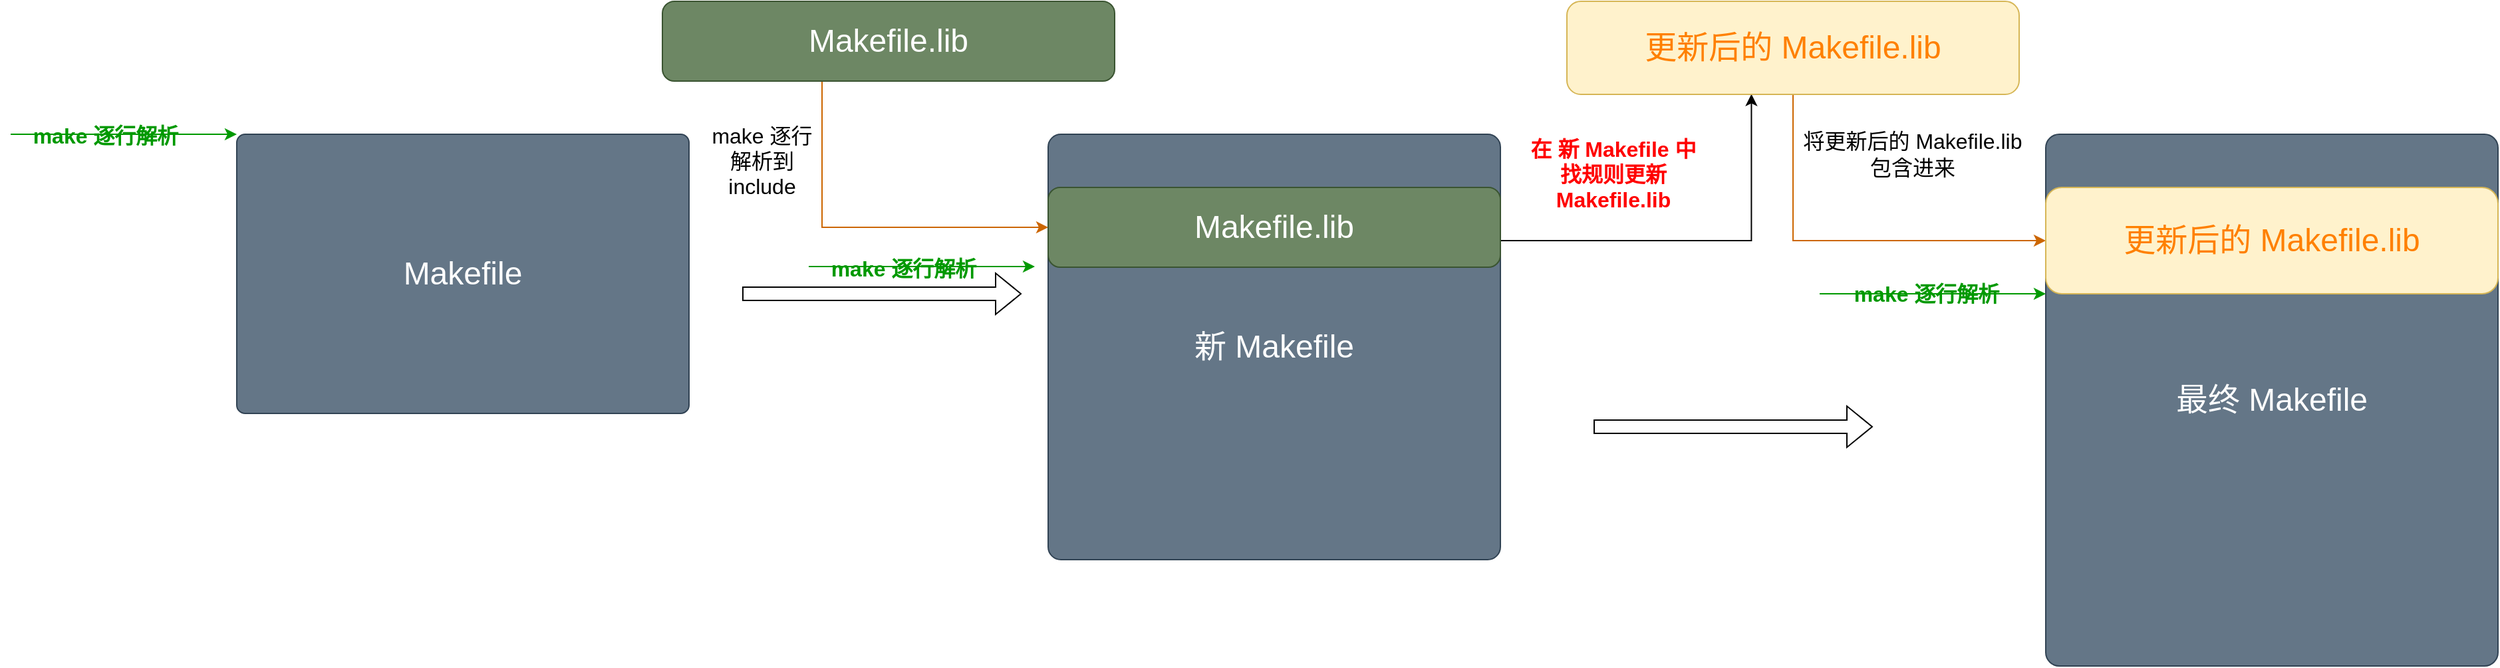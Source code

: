 <mxfile>
    <diagram id="aTU1h7a_QrixlGqMQ9KN" name="include">
        <mxGraphModel dx="2613" dy="1538" grid="1" gridSize="10" guides="1" tooltips="1" connect="1" arrows="1" fold="1" page="1" pageScale="1" pageWidth="900" pageHeight="1600" math="0" shadow="0">
            <root>
                <mxCell id="ZCDXDyVlH6HSVKUUi4Zf-0"/>
                <mxCell id="ZCDXDyVlH6HSVKUUi4Zf-1" parent="ZCDXDyVlH6HSVKUUi4Zf-0"/>
                <mxCell id="8F5B6aKnN_IYNeRa6ijl-0" value="Makefile" style="rounded=1;whiteSpace=wrap;html=1;fontSize=24;fillColor=#647687;strokeColor=#314354;arcSize=3;fontColor=#ffffff;" vertex="1" parent="ZCDXDyVlH6HSVKUUi4Zf-1">
                    <mxGeometry x="190" y="780" width="340" height="210" as="geometry"/>
                </mxCell>
                <mxCell id="8F5B6aKnN_IYNeRa6ijl-1" style="edgeStyle=orthogonalEdgeStyle;rounded=0;orthogonalLoop=1;jettySize=auto;html=1;fontSize=16;entryX=0;entryY=0.5;entryDx=0;entryDy=0;strokeColor=#CC6600;" edge="1" parent="ZCDXDyVlH6HSVKUUi4Zf-1" source="8F5B6aKnN_IYNeRa6ijl-2" target="8F5B6aKnN_IYNeRa6ijl-6">
                    <mxGeometry relative="1" as="geometry">
                        <mxPoint x="680" y="880" as="targetPoint"/>
                        <Array as="points">
                            <mxPoint x="630" y="850"/>
                        </Array>
                    </mxGeometry>
                </mxCell>
                <mxCell id="8F5B6aKnN_IYNeRa6ijl-2" value="Makefile.lib" style="rounded=1;whiteSpace=wrap;html=1;fontSize=24;fillColor=#6d8764;strokeColor=#3A5431;fontColor=#ffffff;" vertex="1" parent="ZCDXDyVlH6HSVKUUi4Zf-1">
                    <mxGeometry x="510" y="680" width="340" height="60" as="geometry"/>
                </mxCell>
                <mxCell id="8F5B6aKnN_IYNeRa6ijl-3" style="edgeStyle=orthogonalEdgeStyle;rounded=0;orthogonalLoop=1;jettySize=auto;html=1;fontSize=16;exitX=1;exitY=0.25;exitDx=0;exitDy=0;entryX=0.408;entryY=0.997;entryDx=0;entryDy=0;entryPerimeter=0;" edge="1" parent="ZCDXDyVlH6HSVKUUi4Zf-1" source="8F5B6aKnN_IYNeRa6ijl-4" target="8F5B6aKnN_IYNeRa6ijl-8">
                    <mxGeometry relative="1" as="geometry"/>
                </mxCell>
                <mxCell id="8F5B6aKnN_IYNeRa6ijl-4" value="新 Makefile" style="rounded=1;whiteSpace=wrap;html=1;fontSize=24;fillColor=#647687;strokeColor=#314354;arcSize=3;fontColor=#ffffff;" vertex="1" parent="ZCDXDyVlH6HSVKUUi4Zf-1">
                    <mxGeometry x="800" y="780" width="340" height="320" as="geometry"/>
                </mxCell>
                <mxCell id="8F5B6aKnN_IYNeRa6ijl-5" value="" style="shape=flexArrow;endArrow=classic;html=1;rounded=0;fontSize=16;" edge="1" parent="ZCDXDyVlH6HSVKUUi4Zf-1">
                    <mxGeometry width="50" height="50" relative="1" as="geometry">
                        <mxPoint x="570" y="900" as="sourcePoint"/>
                        <mxPoint x="780" y="900" as="targetPoint"/>
                    </mxGeometry>
                </mxCell>
                <mxCell id="8F5B6aKnN_IYNeRa6ijl-6" value="Makefile.lib" style="rounded=1;whiteSpace=wrap;html=1;fontSize=24;fillColor=#6d8764;strokeColor=#3A5431;fontColor=#ffffff;" vertex="1" parent="ZCDXDyVlH6HSVKUUi4Zf-1">
                    <mxGeometry x="800" y="820" width="340" height="60" as="geometry"/>
                </mxCell>
                <mxCell id="8F5B6aKnN_IYNeRa6ijl-7" style="edgeStyle=orthogonalEdgeStyle;rounded=0;orthogonalLoop=1;jettySize=auto;html=1;fontSize=16;exitX=0.5;exitY=1;exitDx=0;exitDy=0;entryX=0;entryY=0.5;entryDx=0;entryDy=0;fontColor=#CC6600;strokeColor=#CC6600;" edge="1" parent="ZCDXDyVlH6HSVKUUi4Zf-1" source="8F5B6aKnN_IYNeRa6ijl-8" target="8F5B6aKnN_IYNeRa6ijl-10">
                    <mxGeometry relative="1" as="geometry">
                        <mxPoint x="1540" y="960" as="targetPoint"/>
                        <Array as="points">
                            <mxPoint x="1360" y="860"/>
                        </Array>
                    </mxGeometry>
                </mxCell>
                <mxCell id="8F5B6aKnN_IYNeRa6ijl-8" value="更新后的 Makefile.lib" style="rounded=1;whiteSpace=wrap;html=1;fontSize=24;fillColor=#fff2cc;strokeColor=#d6b656;fontColor=#FF8000;" vertex="1" parent="ZCDXDyVlH6HSVKUUi4Zf-1">
                    <mxGeometry x="1190" y="680" width="340" height="70" as="geometry"/>
                </mxCell>
                <mxCell id="8F5B6aKnN_IYNeRa6ijl-9" value="最终 Makefile" style="rounded=1;whiteSpace=wrap;html=1;fontSize=24;fillColor=#647687;strokeColor=#314354;arcSize=3;fontColor=#ffffff;" vertex="1" parent="ZCDXDyVlH6HSVKUUi4Zf-1">
                    <mxGeometry x="1550" y="780" width="340" height="400" as="geometry"/>
                </mxCell>
                <mxCell id="8F5B6aKnN_IYNeRa6ijl-10" value="更新后的 Makefile.lib" style="rounded=1;whiteSpace=wrap;html=1;fontSize=24;fillColor=#fff2cc;strokeColor=#d6b656;fontColor=#FF8000;" vertex="1" parent="ZCDXDyVlH6HSVKUUi4Zf-1">
                    <mxGeometry x="1550" y="820" width="340" height="80" as="geometry"/>
                </mxCell>
                <mxCell id="8F5B6aKnN_IYNeRa6ijl-11" value="make 逐行解析到 include" style="text;html=1;strokeColor=none;fillColor=none;align=center;verticalAlign=middle;whiteSpace=wrap;rounded=0;fontSize=16;" vertex="1" parent="ZCDXDyVlH6HSVKUUi4Zf-1">
                    <mxGeometry x="540" y="750" width="90" height="100" as="geometry"/>
                </mxCell>
                <mxCell id="8F5B6aKnN_IYNeRa6ijl-12" value="在 新 Makefile 中找规则更新 Makefile.lib" style="text;html=1;strokeColor=none;fillColor=none;align=center;verticalAlign=middle;whiteSpace=wrap;rounded=0;fontSize=16;fontStyle=1;fontColor=#FF0000;" vertex="1" parent="ZCDXDyVlH6HSVKUUi4Zf-1">
                    <mxGeometry x="1160" y="770" width="130" height="80" as="geometry"/>
                </mxCell>
                <mxCell id="8F5B6aKnN_IYNeRa6ijl-13" value="" style="shape=flexArrow;endArrow=classic;html=1;rounded=0;fontSize=16;" edge="1" parent="ZCDXDyVlH6HSVKUUi4Zf-1">
                    <mxGeometry width="50" height="50" relative="1" as="geometry">
                        <mxPoint x="1210" y="1000" as="sourcePoint"/>
                        <mxPoint x="1420" y="1000" as="targetPoint"/>
                    </mxGeometry>
                </mxCell>
                <mxCell id="8F5B6aKnN_IYNeRa6ijl-14" value="将更新后的 Makefile.lib 包含进来" style="text;html=1;strokeColor=none;fillColor=none;align=center;verticalAlign=middle;whiteSpace=wrap;rounded=0;fontSize=16;" vertex="1" parent="ZCDXDyVlH6HSVKUUi4Zf-1">
                    <mxGeometry x="1360" y="770" width="180" height="50" as="geometry"/>
                </mxCell>
                <mxCell id="8F5B6aKnN_IYNeRa6ijl-15" value="" style="endArrow=classic;html=1;rounded=0;fontSize=16;fontColor=#009900;strokeColor=#009900;" edge="1" parent="ZCDXDyVlH6HSVKUUi4Zf-1">
                    <mxGeometry width="50" height="50" relative="1" as="geometry">
                        <mxPoint x="1380" y="900" as="sourcePoint"/>
                        <mxPoint x="1550" y="900" as="targetPoint"/>
                    </mxGeometry>
                </mxCell>
                <mxCell id="8F5B6aKnN_IYNeRa6ijl-16" value="&lt;span style=&quot;font-weight: 700;&quot;&gt;make 逐行解析&lt;/span&gt;" style="edgeLabel;html=1;align=center;verticalAlign=middle;resizable=0;points=[];fontSize=16;fontColor=#009900;labelBackgroundColor=none;" vertex="1" connectable="0" parent="8F5B6aKnN_IYNeRa6ijl-15">
                    <mxGeometry x="-0.165" y="-1" relative="1" as="geometry">
                        <mxPoint x="9" y="-1" as="offset"/>
                    </mxGeometry>
                </mxCell>
                <mxCell id="8F5B6aKnN_IYNeRa6ijl-17" value="" style="endArrow=classic;html=1;rounded=0;fontSize=16;fontColor=#009900;strokeColor=#009900;" edge="1" parent="ZCDXDyVlH6HSVKUUi4Zf-1">
                    <mxGeometry width="50" height="50" relative="1" as="geometry">
                        <mxPoint x="20" y="780" as="sourcePoint"/>
                        <mxPoint x="190" y="780" as="targetPoint"/>
                    </mxGeometry>
                </mxCell>
                <mxCell id="8F5B6aKnN_IYNeRa6ijl-18" value="&lt;span style=&quot;color: rgb(0, 153, 0); font-weight: 700;&quot;&gt;make 逐行解析&lt;/span&gt;" style="edgeLabel;html=1;align=center;verticalAlign=middle;resizable=0;points=[];fontSize=16;fontColor=#0000FF;labelBackgroundColor=none;" vertex="1" connectable="0" parent="8F5B6aKnN_IYNeRa6ijl-17">
                    <mxGeometry x="-0.165" y="-1" relative="1" as="geometry">
                        <mxPoint as="offset"/>
                    </mxGeometry>
                </mxCell>
                <mxCell id="8F5B6aKnN_IYNeRa6ijl-19" value="" style="endArrow=classic;html=1;rounded=0;fontSize=16;fontColor=#009900;strokeColor=#009900;" edge="1" parent="ZCDXDyVlH6HSVKUUi4Zf-1">
                    <mxGeometry width="50" height="50" relative="1" as="geometry">
                        <mxPoint x="620.0" y="879.52" as="sourcePoint"/>
                        <mxPoint x="790.0" y="879.52" as="targetPoint"/>
                    </mxGeometry>
                </mxCell>
                <mxCell id="8F5B6aKnN_IYNeRa6ijl-20" value="&lt;span style=&quot;color: rgb(0, 153, 0); font-weight: 700;&quot;&gt;make 逐行解析&lt;/span&gt;" style="edgeLabel;html=1;align=center;verticalAlign=middle;resizable=0;points=[];fontSize=16;fontColor=#0000FF;labelBackgroundColor=none;labelBorderColor=none;" vertex="1" connectable="0" parent="8F5B6aKnN_IYNeRa6ijl-19">
                    <mxGeometry x="-0.165" y="-1" relative="1" as="geometry">
                        <mxPoint as="offset"/>
                    </mxGeometry>
                </mxCell>
            </root>
        </mxGraphModel>
    </diagram>
    <diagram id="pis4Gy9DX2BrKECuNet_" name="make">
        <mxGraphModel dx="2322" dy="1367" grid="1" gridSize="10" guides="1" tooltips="1" connect="1" arrows="1" fold="1" page="1" pageScale="1" pageWidth="3300" pageHeight="4681" math="0" shadow="0">
            <root>
                <mxCell id="0"/>
                <mxCell id="1" parent="0"/>
                <mxCell id="X0H7qTBzFVsXOlHveMz7-3" style="edgeStyle=orthogonalEdgeStyle;rounded=0;orthogonalLoop=1;jettySize=auto;html=1;fontSize=24;fontColor=#FF8000;" parent="1" source="X0H7qTBzFVsXOlHveMz7-1" target="X0H7qTBzFVsXOlHveMz7-2" edge="1">
                    <mxGeometry relative="1" as="geometry"/>
                </mxCell>
                <mxCell id="X0H7qTBzFVsXOlHveMz7-1" value="make" style="rounded=1;whiteSpace=wrap;html=1;fontSize=24;fillColor=#fad9d5;strokeColor=#ae4132;fontColor=#FF8000;" parent="1" vertex="1">
                    <mxGeometry x="630" y="320" width="120" height="60" as="geometry"/>
                </mxCell>
                <mxCell id="X0H7qTBzFVsXOlHveMz7-2" value="Target" style="rounded=1;whiteSpace=wrap;html=1;fontSize=24;fillColor=#bac8d3;strokeColor=#23445d;fontColor=#FF8000;" parent="1" vertex="1">
                    <mxGeometry x="930" y="320" width="120" height="60" as="geometry"/>
                </mxCell>
                <mxCell id="X0H7qTBzFVsXOlHveMz7-5" style="edgeStyle=orthogonalEdgeStyle;rounded=0;orthogonalLoop=1;jettySize=auto;html=1;fontSize=24;fontColor=#FF8000;" parent="1" source="X0H7qTBzFVsXOlHveMz7-4" edge="1">
                    <mxGeometry relative="1" as="geometry">
                        <mxPoint x="840" y="350" as="targetPoint"/>
                    </mxGeometry>
                </mxCell>
                <mxCell id="X0H7qTBzFVsXOlHveMz7-4" value="Makefile" style="rounded=1;whiteSpace=wrap;html=1;fontSize=24;fillColor=#ffe6cc;strokeColor=#d79b00;fontColor=#FF8000;" parent="1" vertex="1">
                    <mxGeometry x="780" y="230" width="120" height="60" as="geometry"/>
                </mxCell>
                <mxCell id="X0H7qTBzFVsXOlHveMz7-8" style="edgeStyle=orthogonalEdgeStyle;rounded=0;orthogonalLoop=1;jettySize=auto;html=1;fontSize=24;exitX=0.5;exitY=1;exitDx=0;exitDy=0;fontColor=#FF8000;" parent="1" source="X0H7qTBzFVsXOlHveMz7-6" target="X0H7qTBzFVsXOlHveMz7-4" edge="1">
                    <mxGeometry relative="1" as="geometry"/>
                </mxCell>
                <mxCell id="X0H7qTBzFVsXOlHveMz7-6" value="源文件" style="rounded=1;whiteSpace=wrap;html=1;fontSize=24;fillColor=#b0e3e6;strokeColor=#0e8088;fontColor=#FF8000;" parent="1" vertex="1">
                    <mxGeometry x="630" y="100" width="120" height="60" as="geometry"/>
                </mxCell>
                <mxCell id="X0H7qTBzFVsXOlHveMz7-9" style="edgeStyle=orthogonalEdgeStyle;rounded=0;orthogonalLoop=1;jettySize=auto;html=1;entryX=0.5;entryY=0;entryDx=0;entryDy=0;fontSize=24;exitX=0.5;exitY=1;exitDx=0;exitDy=0;fontColor=#FF8000;" parent="1" source="X0H7qTBzFVsXOlHveMz7-7" target="X0H7qTBzFVsXOlHveMz7-4" edge="1">
                    <mxGeometry relative="1" as="geometry"/>
                </mxCell>
                <mxCell id="X0H7qTBzFVsXOlHveMz7-7" value="工具" style="rounded=1;whiteSpace=wrap;html=1;fontSize=24;fillColor=#b1ddf0;strokeColor=#10739e;fontColor=#FF8000;" parent="1" vertex="1">
                    <mxGeometry x="930" y="100" width="120" height="60" as="geometry"/>
                </mxCell>
            </root>
        </mxGraphModel>
    </diagram>
</mxfile>